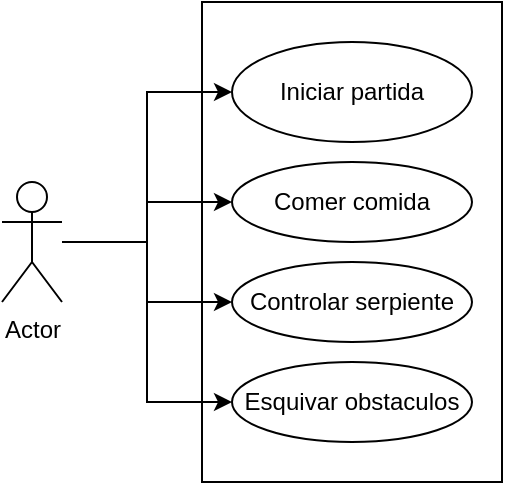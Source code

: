 <mxfile version="24.0.3" type="github">
  <diagram name="Página-1" id="Y_l0bsq23Z_zMZZ5lXru">
    <mxGraphModel dx="832" dy="473" grid="1" gridSize="10" guides="1" tooltips="1" connect="1" arrows="1" fold="1" page="1" pageScale="1" pageWidth="827" pageHeight="1169" math="0" shadow="0">
      <root>
        <mxCell id="0" />
        <mxCell id="1" parent="0" />
        <mxCell id="Tm7H5VV21i9pOxyADDD9-2" value="" style="rounded=0;whiteSpace=wrap;html=1;" vertex="1" parent="1">
          <mxGeometry x="320" y="90" width="150" height="240" as="geometry" />
        </mxCell>
        <mxCell id="Tm7H5VV21i9pOxyADDD9-11" style="edgeStyle=orthogonalEdgeStyle;rounded=0;orthogonalLoop=1;jettySize=auto;html=1;entryX=0;entryY=0.5;entryDx=0;entryDy=0;" edge="1" parent="1" source="Tm7H5VV21i9pOxyADDD9-3" target="Tm7H5VV21i9pOxyADDD9-6">
          <mxGeometry relative="1" as="geometry" />
        </mxCell>
        <mxCell id="Tm7H5VV21i9pOxyADDD9-12" style="edgeStyle=orthogonalEdgeStyle;rounded=0;orthogonalLoop=1;jettySize=auto;html=1;entryX=0;entryY=0.5;entryDx=0;entryDy=0;" edge="1" parent="1" source="Tm7H5VV21i9pOxyADDD9-3" target="Tm7H5VV21i9pOxyADDD9-7">
          <mxGeometry relative="1" as="geometry" />
        </mxCell>
        <mxCell id="Tm7H5VV21i9pOxyADDD9-13" style="edgeStyle=orthogonalEdgeStyle;rounded=0;orthogonalLoop=1;jettySize=auto;html=1;entryX=0;entryY=0.5;entryDx=0;entryDy=0;" edge="1" parent="1" source="Tm7H5VV21i9pOxyADDD9-3" target="Tm7H5VV21i9pOxyADDD9-8">
          <mxGeometry relative="1" as="geometry" />
        </mxCell>
        <mxCell id="Tm7H5VV21i9pOxyADDD9-14" style="edgeStyle=orthogonalEdgeStyle;rounded=0;orthogonalLoop=1;jettySize=auto;html=1;entryX=0;entryY=0.5;entryDx=0;entryDy=0;" edge="1" parent="1" source="Tm7H5VV21i9pOxyADDD9-3" target="Tm7H5VV21i9pOxyADDD9-9">
          <mxGeometry relative="1" as="geometry" />
        </mxCell>
        <mxCell id="Tm7H5VV21i9pOxyADDD9-3" value="Actor" style="shape=umlActor;verticalLabelPosition=bottom;verticalAlign=top;html=1;outlineConnect=0;" vertex="1" parent="1">
          <mxGeometry x="220" y="180" width="30" height="60" as="geometry" />
        </mxCell>
        <mxCell id="Tm7H5VV21i9pOxyADDD9-6" value="Iniciar partida" style="ellipse;whiteSpace=wrap;html=1;" vertex="1" parent="1">
          <mxGeometry x="335" y="110" width="120" height="50" as="geometry" />
        </mxCell>
        <mxCell id="Tm7H5VV21i9pOxyADDD9-7" value="Comer comida" style="ellipse;whiteSpace=wrap;html=1;" vertex="1" parent="1">
          <mxGeometry x="335" y="170" width="120" height="40" as="geometry" />
        </mxCell>
        <mxCell id="Tm7H5VV21i9pOxyADDD9-8" value="Controlar serpiente" style="ellipse;whiteSpace=wrap;html=1;" vertex="1" parent="1">
          <mxGeometry x="335" y="220" width="120" height="40" as="geometry" />
        </mxCell>
        <mxCell id="Tm7H5VV21i9pOxyADDD9-9" value="Esquivar obstaculos" style="ellipse;whiteSpace=wrap;html=1;" vertex="1" parent="1">
          <mxGeometry x="335" y="270" width="120" height="40" as="geometry" />
        </mxCell>
      </root>
    </mxGraphModel>
  </diagram>
</mxfile>
